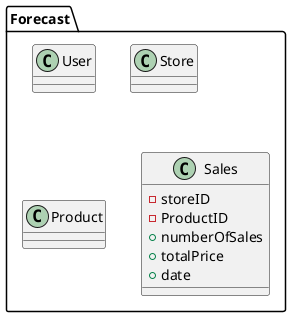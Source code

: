 @startuml
package Forecast {
    class User
    class Store
    class Product
    class Sales {
        -storeID
        -ProductID
        +numberOfSales
        +totalPrice
        +date
    }
}
@enduml